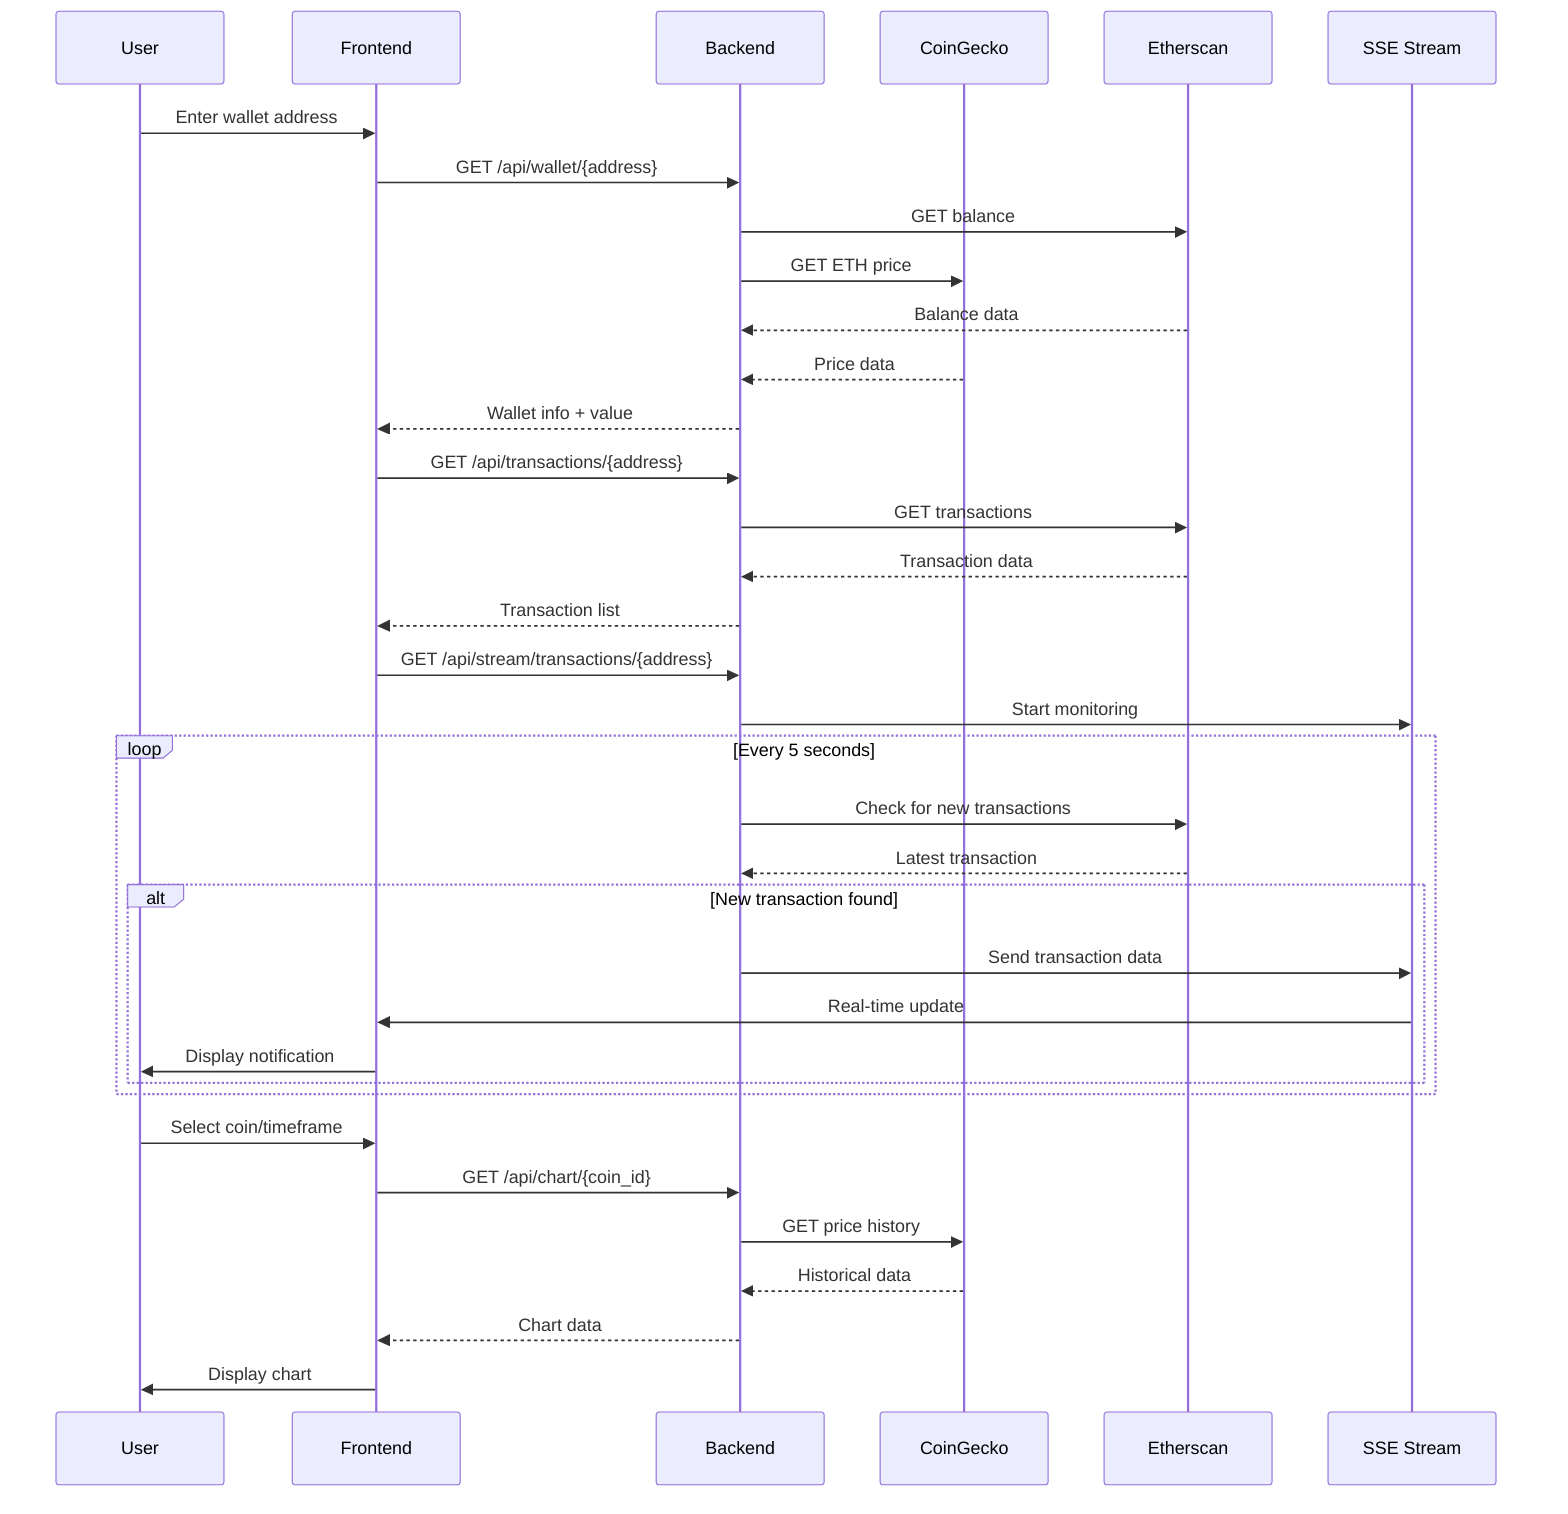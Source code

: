 %% Crypto Portfolio Tracker - Data Flow Architecture
sequenceDiagram
    participant U as User
    participant F as Frontend
    participant B as Backend
    participant CG as CoinGecko
    participant ES as Etherscan
    participant SSE as SSE Stream

    %% Wallet Tracking Flow
    U->>F: Enter wallet address
    F->>B: GET /api/wallet/{address}
    B->>ES: GET balance
    B->>CG: GET ETH price
    ES-->>B: Balance data
    CG-->>B: Price data
    B-->>F: Wallet info + value
    F->>B: GET /api/transactions/{address}
    B->>ES: GET transactions
    ES-->>B: Transaction data
    B-->>F: Transaction list

    %% Real-time Streaming
    F->>B: GET /api/stream/transactions/{address}
    B->>SSE: Start monitoring
    loop Every 5 seconds
        B->>ES: Check for new transactions
        ES-->>B: Latest transaction
        alt New transaction found
            B->>SSE: Send transaction data
            SSE->>F: Real-time update
            F->>U: Display notification
        end
    end

    %% Price Chart Flow
    U->>F: Select coin/timeframe
    F->>B: GET /api/chart/{coin_id}
    B->>CG: GET price history
    CG-->>B: Historical data
    B-->>F: Chart data
    F->>U: Display chart